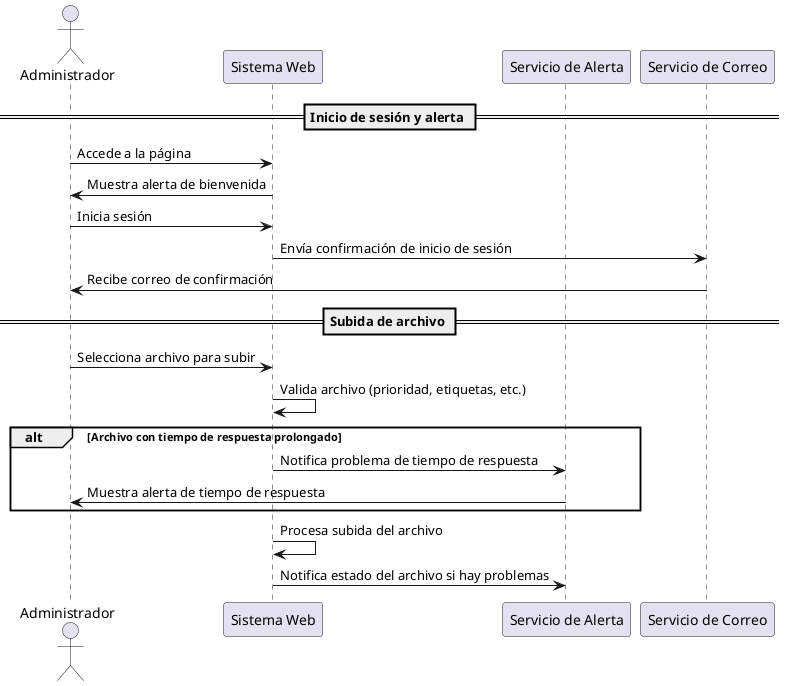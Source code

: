 @startuml
actor Administrador
participant "Sistema Web" as Web
participant "Servicio de Alerta" as Alerta
participant "Servicio de Correo" as Correo

== Inicio de sesión y alerta ==
Administrador -> Web : Accede a la página
Web -> Administrador : Muestra alerta de bienvenida
Administrador -> Web : Inicia sesión
Web -> Correo : Envía confirmación de inicio de sesión
Correo -> Administrador : Recibe correo de confirmación

== Subida de archivo ==
Administrador -> Web : Selecciona archivo para subir
Web -> Web : Valida archivo (prioridad, etiquetas, etc.)
alt Archivo con tiempo de respuesta prolongado
    Web -> Alerta : Notifica problema de tiempo de respuesta
    Alerta -> Administrador : Muestra alerta de tiempo de respuesta
end
Web -> Web : Procesa subida del archivo
Web -> Alerta : Notifica estado del archivo si hay problemas

@enduml

